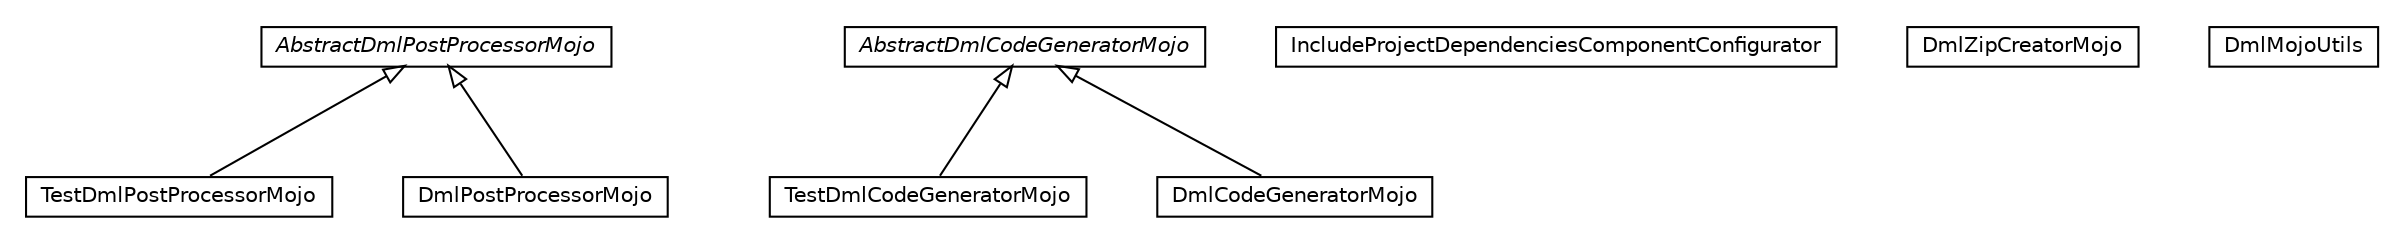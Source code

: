 #!/usr/local/bin/dot
#
# Class diagram 
# Generated by UMLGraph version 5.1 (http://www.umlgraph.org/)
#

digraph G {
	edge [fontname="Helvetica",fontsize=10,labelfontname="Helvetica",labelfontsize=10];
	node [fontname="Helvetica",fontsize=10,shape=plaintext];
	nodesep=0.25;
	ranksep=0.5;
	// pt.ist.fenixframework.dml.maven.TestDmlPostProcessorMojo
	c2297 [label=<<table title="pt.ist.fenixframework.dml.maven.TestDmlPostProcessorMojo" border="0" cellborder="1" cellspacing="0" cellpadding="2" port="p" href="./TestDmlPostProcessorMojo.html">
		<tr><td><table border="0" cellspacing="0" cellpadding="1">
<tr><td align="center" balign="center"> TestDmlPostProcessorMojo </td></tr>
		</table></td></tr>
		</table>>, fontname="Helvetica", fontcolor="black", fontsize=10.0];
	// pt.ist.fenixframework.dml.maven.TestDmlCodeGeneratorMojo
	c2298 [label=<<table title="pt.ist.fenixframework.dml.maven.TestDmlCodeGeneratorMojo" border="0" cellborder="1" cellspacing="0" cellpadding="2" port="p" href="./TestDmlCodeGeneratorMojo.html">
		<tr><td><table border="0" cellspacing="0" cellpadding="1">
<tr><td align="center" balign="center"> TestDmlCodeGeneratorMojo </td></tr>
		</table></td></tr>
		</table>>, fontname="Helvetica", fontcolor="black", fontsize=10.0];
	// pt.ist.fenixframework.dml.maven.IncludeProjectDependenciesComponentConfigurator
	c2299 [label=<<table title="pt.ist.fenixframework.dml.maven.IncludeProjectDependenciesComponentConfigurator" border="0" cellborder="1" cellspacing="0" cellpadding="2" port="p" href="./IncludeProjectDependenciesComponentConfigurator.html">
		<tr><td><table border="0" cellspacing="0" cellpadding="1">
<tr><td align="center" balign="center"> IncludeProjectDependenciesComponentConfigurator </td></tr>
		</table></td></tr>
		</table>>, fontname="Helvetica", fontcolor="black", fontsize=10.0];
	// pt.ist.fenixframework.dml.maven.DmlZipCreatorMojo
	c2300 [label=<<table title="pt.ist.fenixframework.dml.maven.DmlZipCreatorMojo" border="0" cellborder="1" cellspacing="0" cellpadding="2" port="p" href="./DmlZipCreatorMojo.html">
		<tr><td><table border="0" cellspacing="0" cellpadding="1">
<tr><td align="center" balign="center"> DmlZipCreatorMojo </td></tr>
		</table></td></tr>
		</table>>, fontname="Helvetica", fontcolor="black", fontsize=10.0];
	// pt.ist.fenixframework.dml.maven.DmlPostProcessorMojo
	c2301 [label=<<table title="pt.ist.fenixframework.dml.maven.DmlPostProcessorMojo" border="0" cellborder="1" cellspacing="0" cellpadding="2" port="p" href="./DmlPostProcessorMojo.html">
		<tr><td><table border="0" cellspacing="0" cellpadding="1">
<tr><td align="center" balign="center"> DmlPostProcessorMojo </td></tr>
		</table></td></tr>
		</table>>, fontname="Helvetica", fontcolor="black", fontsize=10.0];
	// pt.ist.fenixframework.dml.maven.DmlMojoUtils
	c2302 [label=<<table title="pt.ist.fenixframework.dml.maven.DmlMojoUtils" border="0" cellborder="1" cellspacing="0" cellpadding="2" port="p" href="./DmlMojoUtils.html">
		<tr><td><table border="0" cellspacing="0" cellpadding="1">
<tr><td align="center" balign="center"> DmlMojoUtils </td></tr>
		</table></td></tr>
		</table>>, fontname="Helvetica", fontcolor="black", fontsize=10.0];
	// pt.ist.fenixframework.dml.maven.DmlCodeGeneratorMojo
	c2303 [label=<<table title="pt.ist.fenixframework.dml.maven.DmlCodeGeneratorMojo" border="0" cellborder="1" cellspacing="0" cellpadding="2" port="p" href="./DmlCodeGeneratorMojo.html">
		<tr><td><table border="0" cellspacing="0" cellpadding="1">
<tr><td align="center" balign="center"> DmlCodeGeneratorMojo </td></tr>
		</table></td></tr>
		</table>>, fontname="Helvetica", fontcolor="black", fontsize=10.0];
	// pt.ist.fenixframework.dml.maven.AbstractDmlPostProcessorMojo
	c2304 [label=<<table title="pt.ist.fenixframework.dml.maven.AbstractDmlPostProcessorMojo" border="0" cellborder="1" cellspacing="0" cellpadding="2" port="p" href="./AbstractDmlPostProcessorMojo.html">
		<tr><td><table border="0" cellspacing="0" cellpadding="1">
<tr><td align="center" balign="center"><font face="Helvetica-Oblique"> AbstractDmlPostProcessorMojo </font></td></tr>
		</table></td></tr>
		</table>>, fontname="Helvetica", fontcolor="black", fontsize=10.0];
	// pt.ist.fenixframework.dml.maven.AbstractDmlCodeGeneratorMojo
	c2305 [label=<<table title="pt.ist.fenixframework.dml.maven.AbstractDmlCodeGeneratorMojo" border="0" cellborder="1" cellspacing="0" cellpadding="2" port="p" href="./AbstractDmlCodeGeneratorMojo.html">
		<tr><td><table border="0" cellspacing="0" cellpadding="1">
<tr><td align="center" balign="center"><font face="Helvetica-Oblique"> AbstractDmlCodeGeneratorMojo </font></td></tr>
		</table></td></tr>
		</table>>, fontname="Helvetica", fontcolor="black", fontsize=10.0];
	//pt.ist.fenixframework.dml.maven.TestDmlPostProcessorMojo extends pt.ist.fenixframework.dml.maven.AbstractDmlPostProcessorMojo
	c2304:p -> c2297:p [dir=back,arrowtail=empty];
	//pt.ist.fenixframework.dml.maven.TestDmlCodeGeneratorMojo extends pt.ist.fenixframework.dml.maven.AbstractDmlCodeGeneratorMojo
	c2305:p -> c2298:p [dir=back,arrowtail=empty];
	//pt.ist.fenixframework.dml.maven.DmlPostProcessorMojo extends pt.ist.fenixframework.dml.maven.AbstractDmlPostProcessorMojo
	c2304:p -> c2301:p [dir=back,arrowtail=empty];
	//pt.ist.fenixframework.dml.maven.DmlCodeGeneratorMojo extends pt.ist.fenixframework.dml.maven.AbstractDmlCodeGeneratorMojo
	c2305:p -> c2303:p [dir=back,arrowtail=empty];
}

